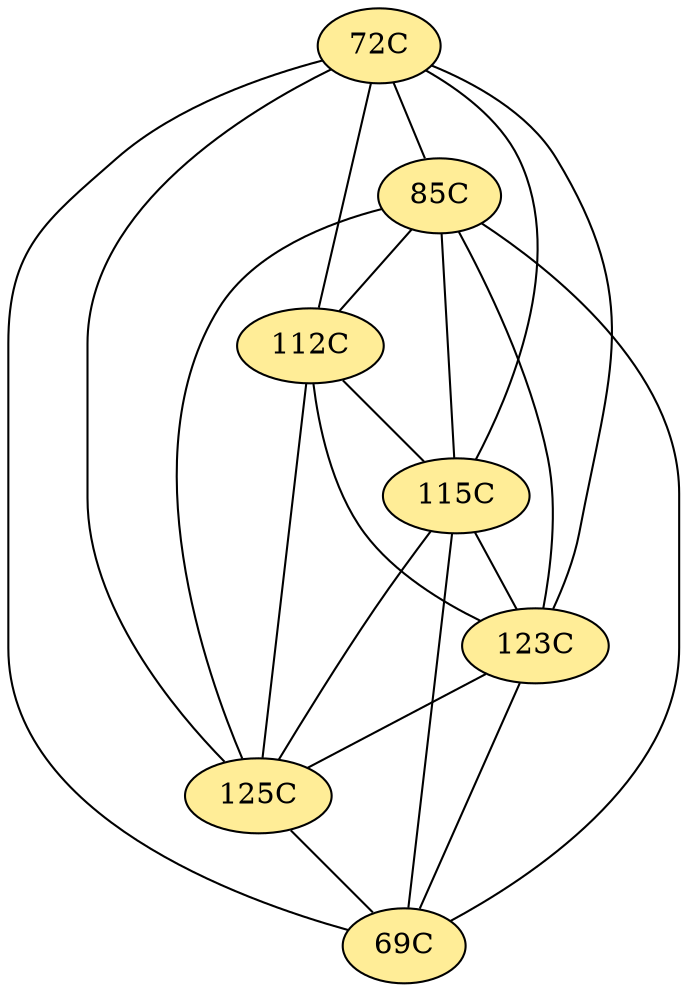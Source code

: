 // The Round Table
graph {
	"72C" [fillcolor="#FFED97" style=radial]
	"85C" [fillcolor="#FFED97" style=radial]
	"72C" -- "85C" [penwidth=1]
	"72C" [fillcolor="#FFED97" style=radial]
	"112C" [fillcolor="#FFED97" style=radial]
	"72C" -- "112C" [penwidth=1]
	"72C" [fillcolor="#FFED97" style=radial]
	"115C" [fillcolor="#FFED97" style=radial]
	"72C" -- "115C" [penwidth=1]
	"72C" [fillcolor="#FFED97" style=radial]
	"123C" [fillcolor="#FFED97" style=radial]
	"72C" -- "123C" [penwidth=1]
	"72C" [fillcolor="#FFED97" style=radial]
	"125C" [fillcolor="#FFED97" style=radial]
	"72C" -- "125C" [penwidth=1]
	"72C" [fillcolor="#FFED97" style=radial]
	"69C" [fillcolor="#FFED97" style=radial]
	"72C" -- "69C" [penwidth=1]
	"85C" [fillcolor="#FFED97" style=radial]
	"112C" [fillcolor="#FFED97" style=radial]
	"85C" -- "112C" [penwidth=1]
	"85C" [fillcolor="#FFED97" style=radial]
	"115C" [fillcolor="#FFED97" style=radial]
	"85C" -- "115C" [penwidth=1]
	"85C" [fillcolor="#FFED97" style=radial]
	"123C" [fillcolor="#FFED97" style=radial]
	"85C" -- "123C" [penwidth=1]
	"85C" [fillcolor="#FFED97" style=radial]
	"125C" [fillcolor="#FFED97" style=radial]
	"85C" -- "125C" [penwidth=1]
	"85C" [fillcolor="#FFED97" style=radial]
	"69C" [fillcolor="#FFED97" style=radial]
	"85C" -- "69C" [penwidth=1]
	"112C" [fillcolor="#FFED97" style=radial]
	"115C" [fillcolor="#FFED97" style=radial]
	"112C" -- "115C" [penwidth=1]
	"112C" [fillcolor="#FFED97" style=radial]
	"123C" [fillcolor="#FFED97" style=radial]
	"112C" -- "123C" [penwidth=1]
	"112C" [fillcolor="#FFED97" style=radial]
	"125C" [fillcolor="#FFED97" style=radial]
	"112C" -- "125C" [penwidth=1]
	"115C" [fillcolor="#FFED97" style=radial]
	"123C" [fillcolor="#FFED97" style=radial]
	"115C" -- "123C" [penwidth=1]
	"115C" [fillcolor="#FFED97" style=radial]
	"125C" [fillcolor="#FFED97" style=radial]
	"115C" -- "125C" [penwidth=1]
	"115C" [fillcolor="#FFED97" style=radial]
	"69C" [fillcolor="#FFED97" style=radial]
	"115C" -- "69C" [penwidth=1]
	"123C" [fillcolor="#FFED97" style=radial]
	"125C" [fillcolor="#FFED97" style=radial]
	"123C" -- "125C" [penwidth=1]
	"123C" [fillcolor="#FFED97" style=radial]
	"69C" [fillcolor="#FFED97" style=radial]
	"123C" -- "69C" [penwidth=1]
	"125C" [fillcolor="#FFED97" style=radial]
	"69C" [fillcolor="#FFED97" style=radial]
	"125C" -- "69C" [penwidth=1]
}
